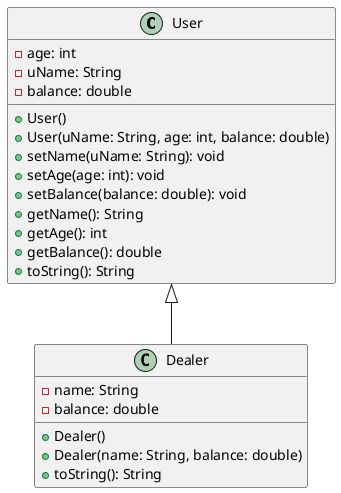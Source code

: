 @startuml

class User{
-age: int
-uName: String
-balance: double
+User()
+User(uName: String, age: int, balance: double)
+setName(uName: String): void
+setAge(age: int): void
+setBalance(balance: double): void
+getName(): String
+getAge(): int
+getBalance(): double
+toString(): String

}


class Dealer{

-name: String
-balance: double
+Dealer()
+Dealer(name: String, balance: double)
+toString(): String

}


User <|--  Dealer




@enduml